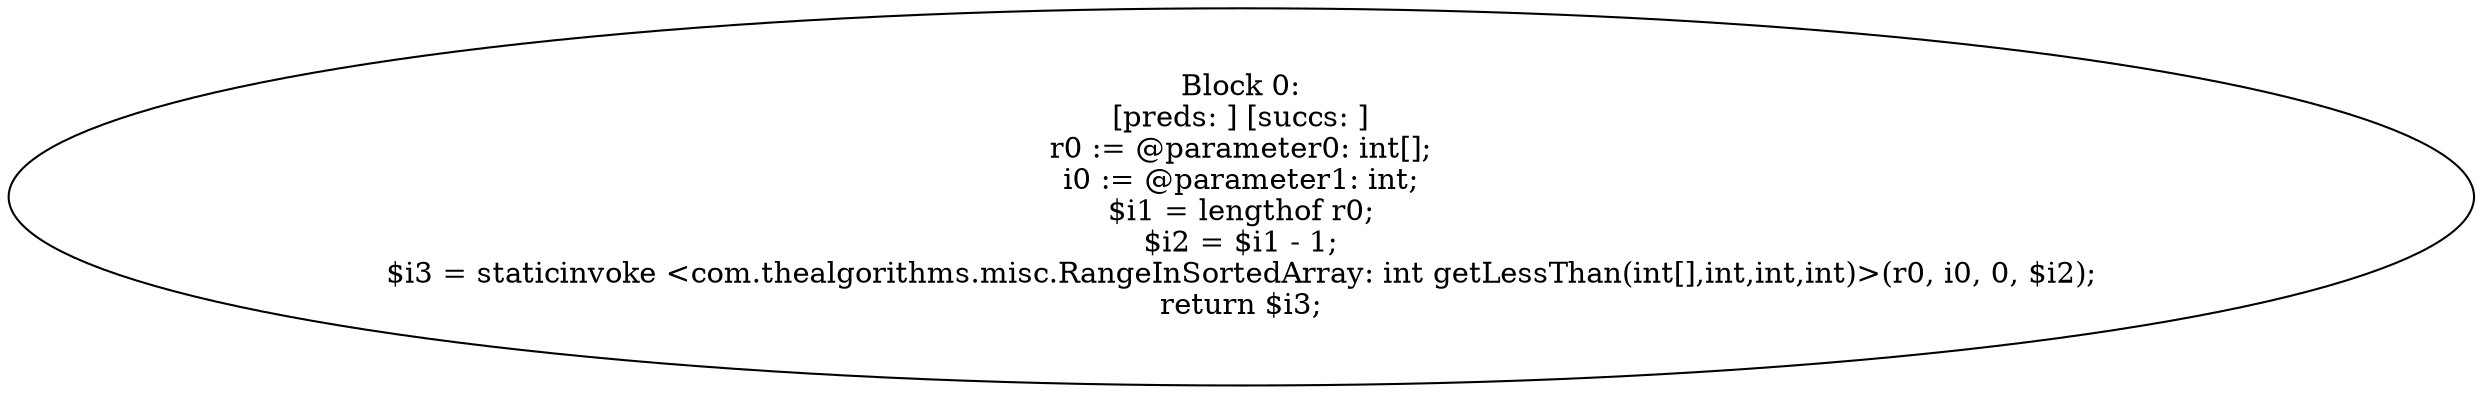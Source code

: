 digraph "unitGraph" {
    "Block 0:
[preds: ] [succs: ]
r0 := @parameter0: int[];
i0 := @parameter1: int;
$i1 = lengthof r0;
$i2 = $i1 - 1;
$i3 = staticinvoke <com.thealgorithms.misc.RangeInSortedArray: int getLessThan(int[],int,int,int)>(r0, i0, 0, $i2);
return $i3;
"
}
